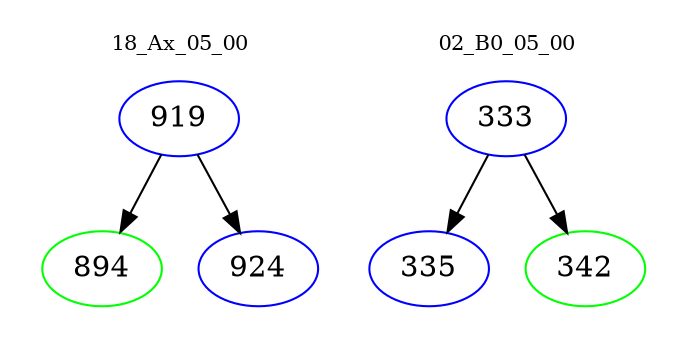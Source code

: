 digraph{
subgraph cluster_0 {
color = white
label = "18_Ax_05_00";
fontsize=10;
T0_919 [label="919", color="blue"]
T0_919 -> T0_894 [color="black"]
T0_894 [label="894", color="green"]
T0_919 -> T0_924 [color="black"]
T0_924 [label="924", color="blue"]
}
subgraph cluster_1 {
color = white
label = "02_B0_05_00";
fontsize=10;
T1_333 [label="333", color="blue"]
T1_333 -> T1_335 [color="black"]
T1_335 [label="335", color="blue"]
T1_333 -> T1_342 [color="black"]
T1_342 [label="342", color="green"]
}
}
